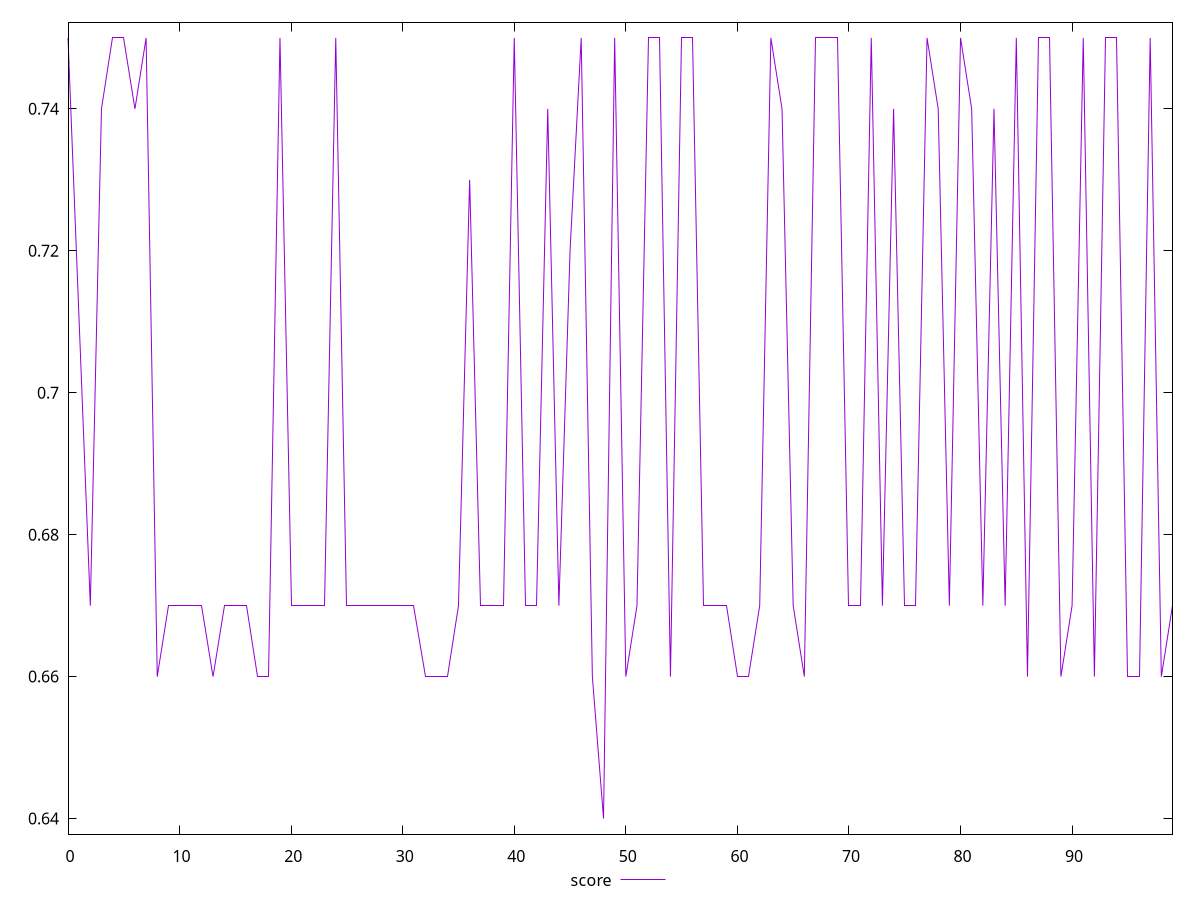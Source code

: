 reset

$score <<EOF
0 0.75
1 0.71
2 0.67
3 0.74
4 0.75
5 0.75
6 0.74
7 0.75
8 0.66
9 0.67
10 0.67
11 0.67
12 0.67
13 0.66
14 0.67
15 0.67
16 0.67
17 0.66
18 0.66
19 0.75
20 0.67
21 0.67
22 0.67
23 0.67
24 0.75
25 0.67
26 0.67
27 0.67
28 0.67
29 0.67
30 0.67
31 0.67
32 0.66
33 0.66
34 0.66
35 0.67
36 0.73
37 0.67
38 0.67
39 0.67
40 0.75
41 0.67
42 0.67
43 0.74
44 0.67
45 0.72
46 0.75
47 0.66
48 0.64
49 0.75
50 0.66
51 0.67
52 0.75
53 0.75
54 0.66
55 0.75
56 0.75
57 0.67
58 0.67
59 0.67
60 0.66
61 0.66
62 0.67
63 0.75
64 0.74
65 0.67
66 0.66
67 0.75
68 0.75
69 0.75
70 0.67
71 0.67
72 0.75
73 0.67
74 0.74
75 0.67
76 0.67
77 0.75
78 0.74
79 0.67
80 0.75
81 0.74
82 0.67
83 0.74
84 0.67
85 0.75
86 0.66
87 0.75
88 0.75
89 0.66
90 0.67
91 0.75
92 0.66
93 0.75
94 0.75
95 0.66
96 0.66
97 0.75
98 0.66
99 0.67
EOF

set key outside below
set xrange [0:99]
set yrange [0.6378:0.7522]
set trange [0.6378:0.7522]
set terminal svg size 640, 500 enhanced background rgb 'white'
set output "report_00019_2021-02-10T18-14-37.922Z//uses-webp-images/samples/pages+cached/score/values.svg"

plot $score title "score" with line

reset

